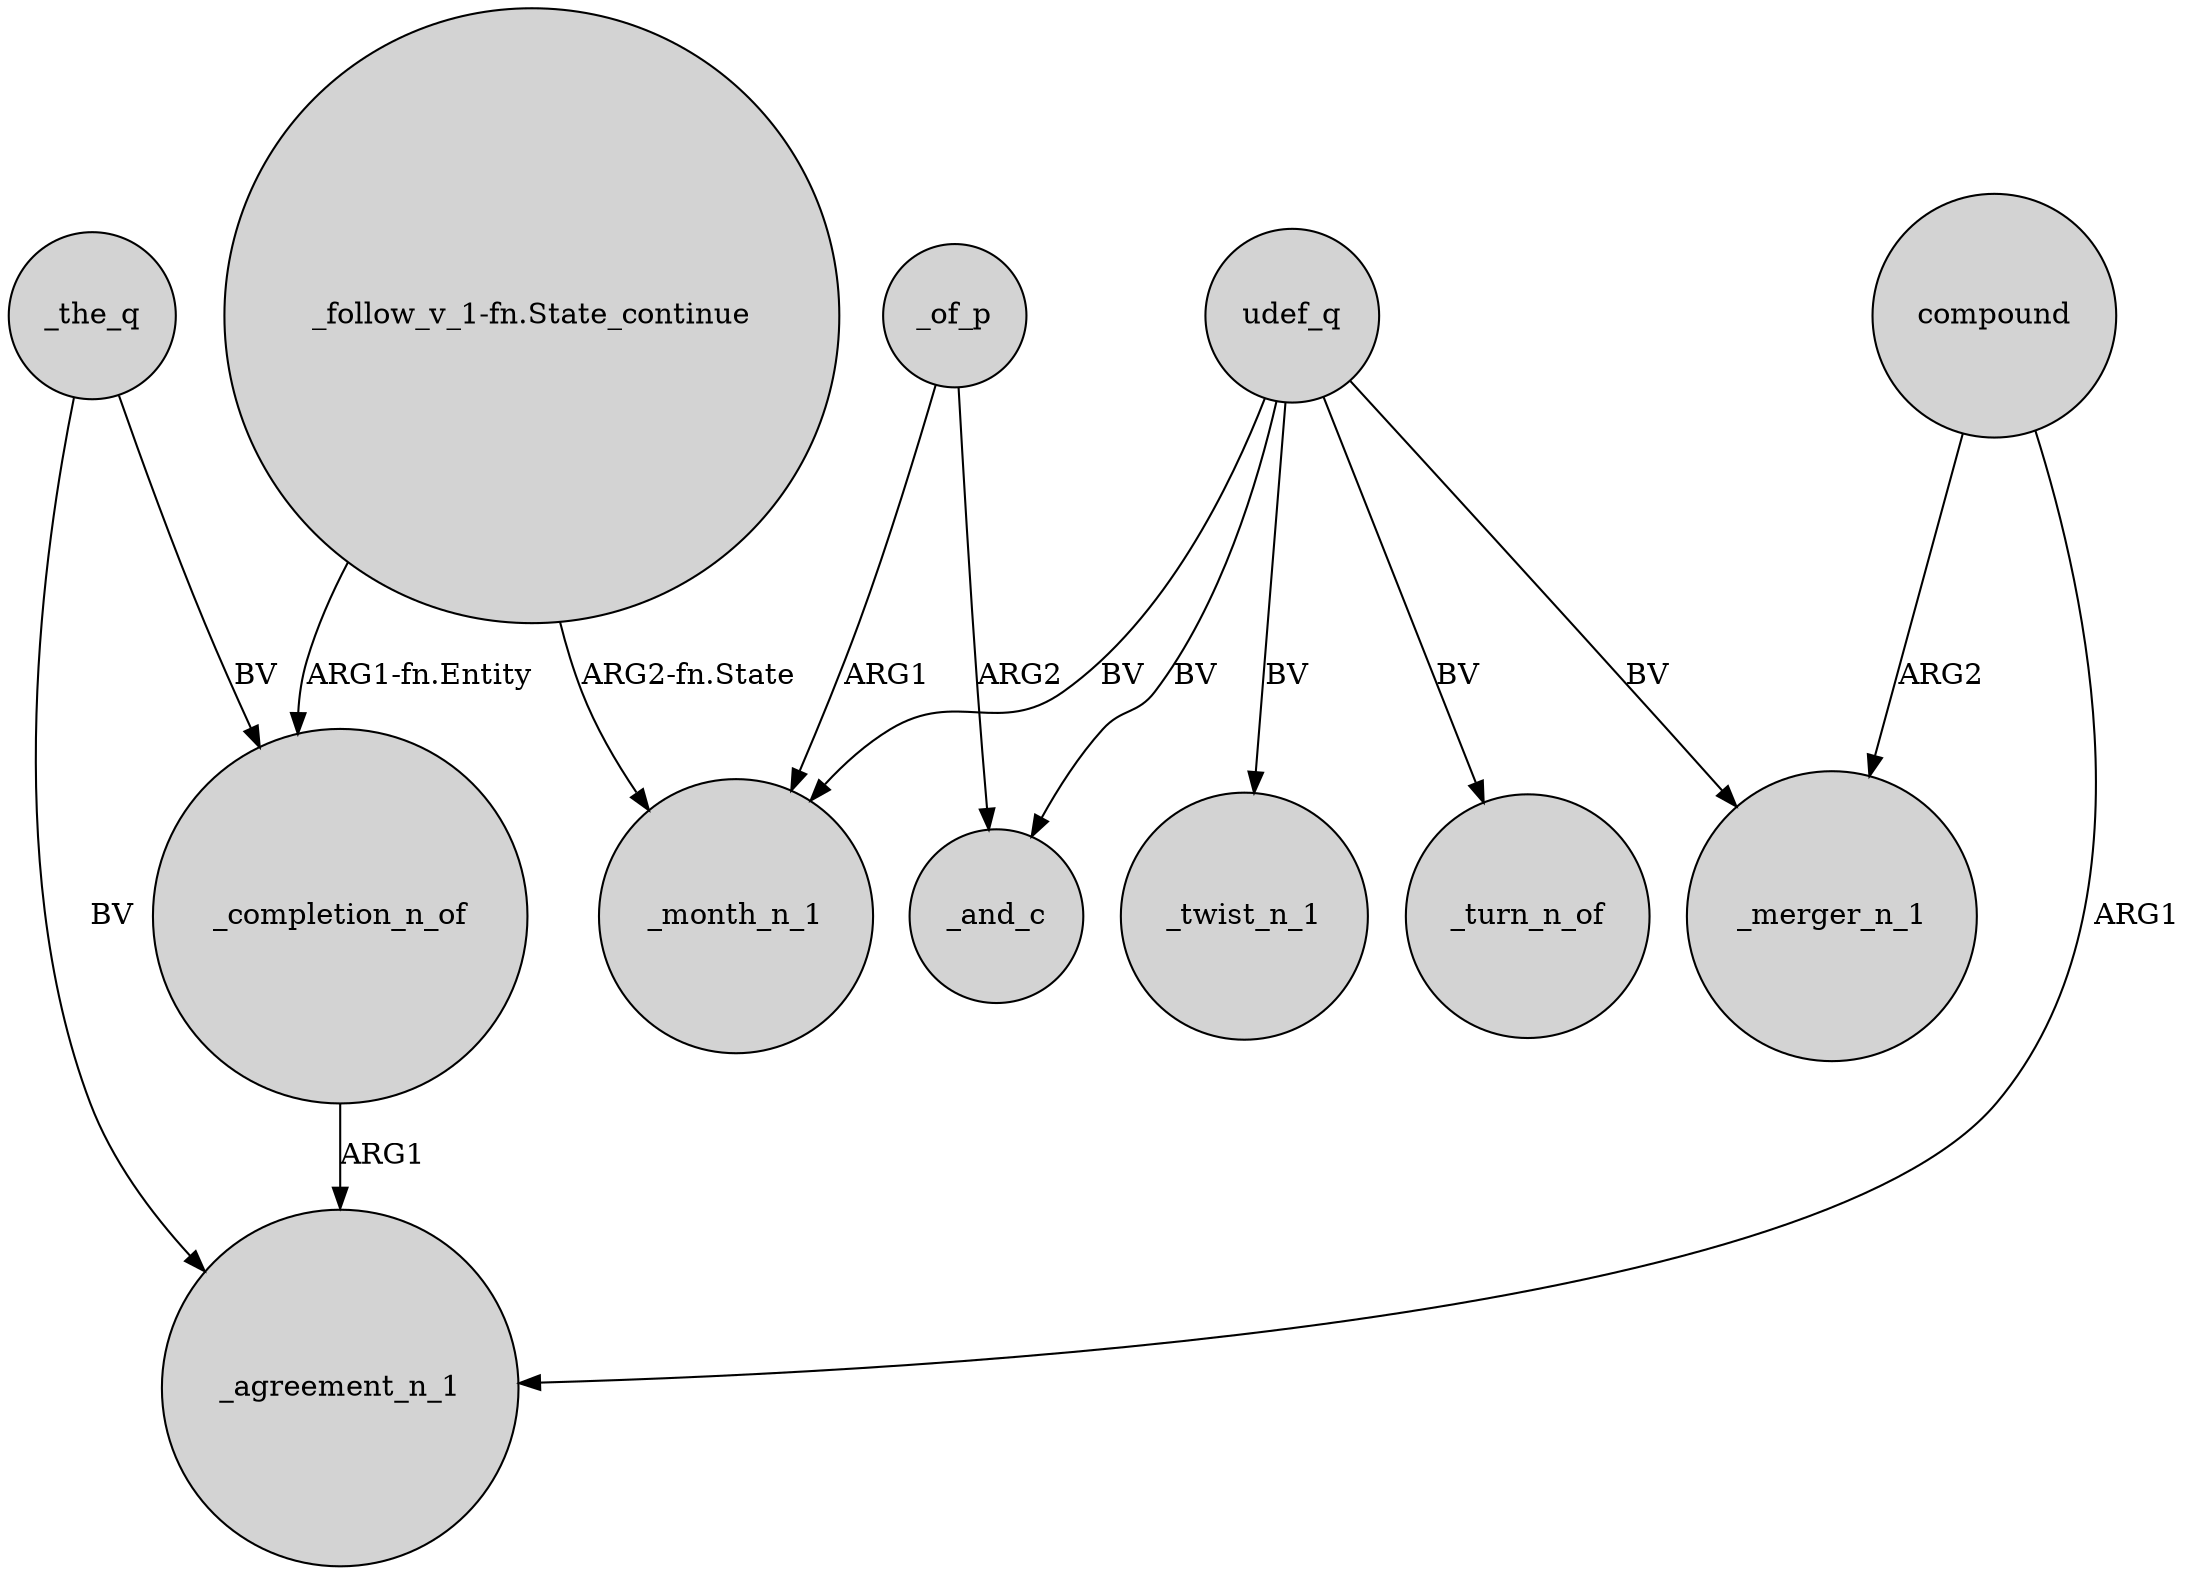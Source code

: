 digraph {
	node [shape=circle style=filled]
	udef_q -> _month_n_1 [label=BV]
	_the_q -> _agreement_n_1 [label=BV]
	udef_q -> _twist_n_1 [label=BV]
	"_follow_v_1-fn.State_continue" -> _completion_n_of [label="ARG1-fn.Entity"]
	compound -> _merger_n_1 [label=ARG2]
	_of_p -> _and_c [label=ARG2]
	udef_q -> _and_c [label=BV]
	_completion_n_of -> _agreement_n_1 [label=ARG1]
	_of_p -> _month_n_1 [label=ARG1]
	compound -> _agreement_n_1 [label=ARG1]
	udef_q -> _merger_n_1 [label=BV]
	"_follow_v_1-fn.State_continue" -> _month_n_1 [label="ARG2-fn.State"]
	_the_q -> _completion_n_of [label=BV]
	udef_q -> _turn_n_of [label=BV]
}
